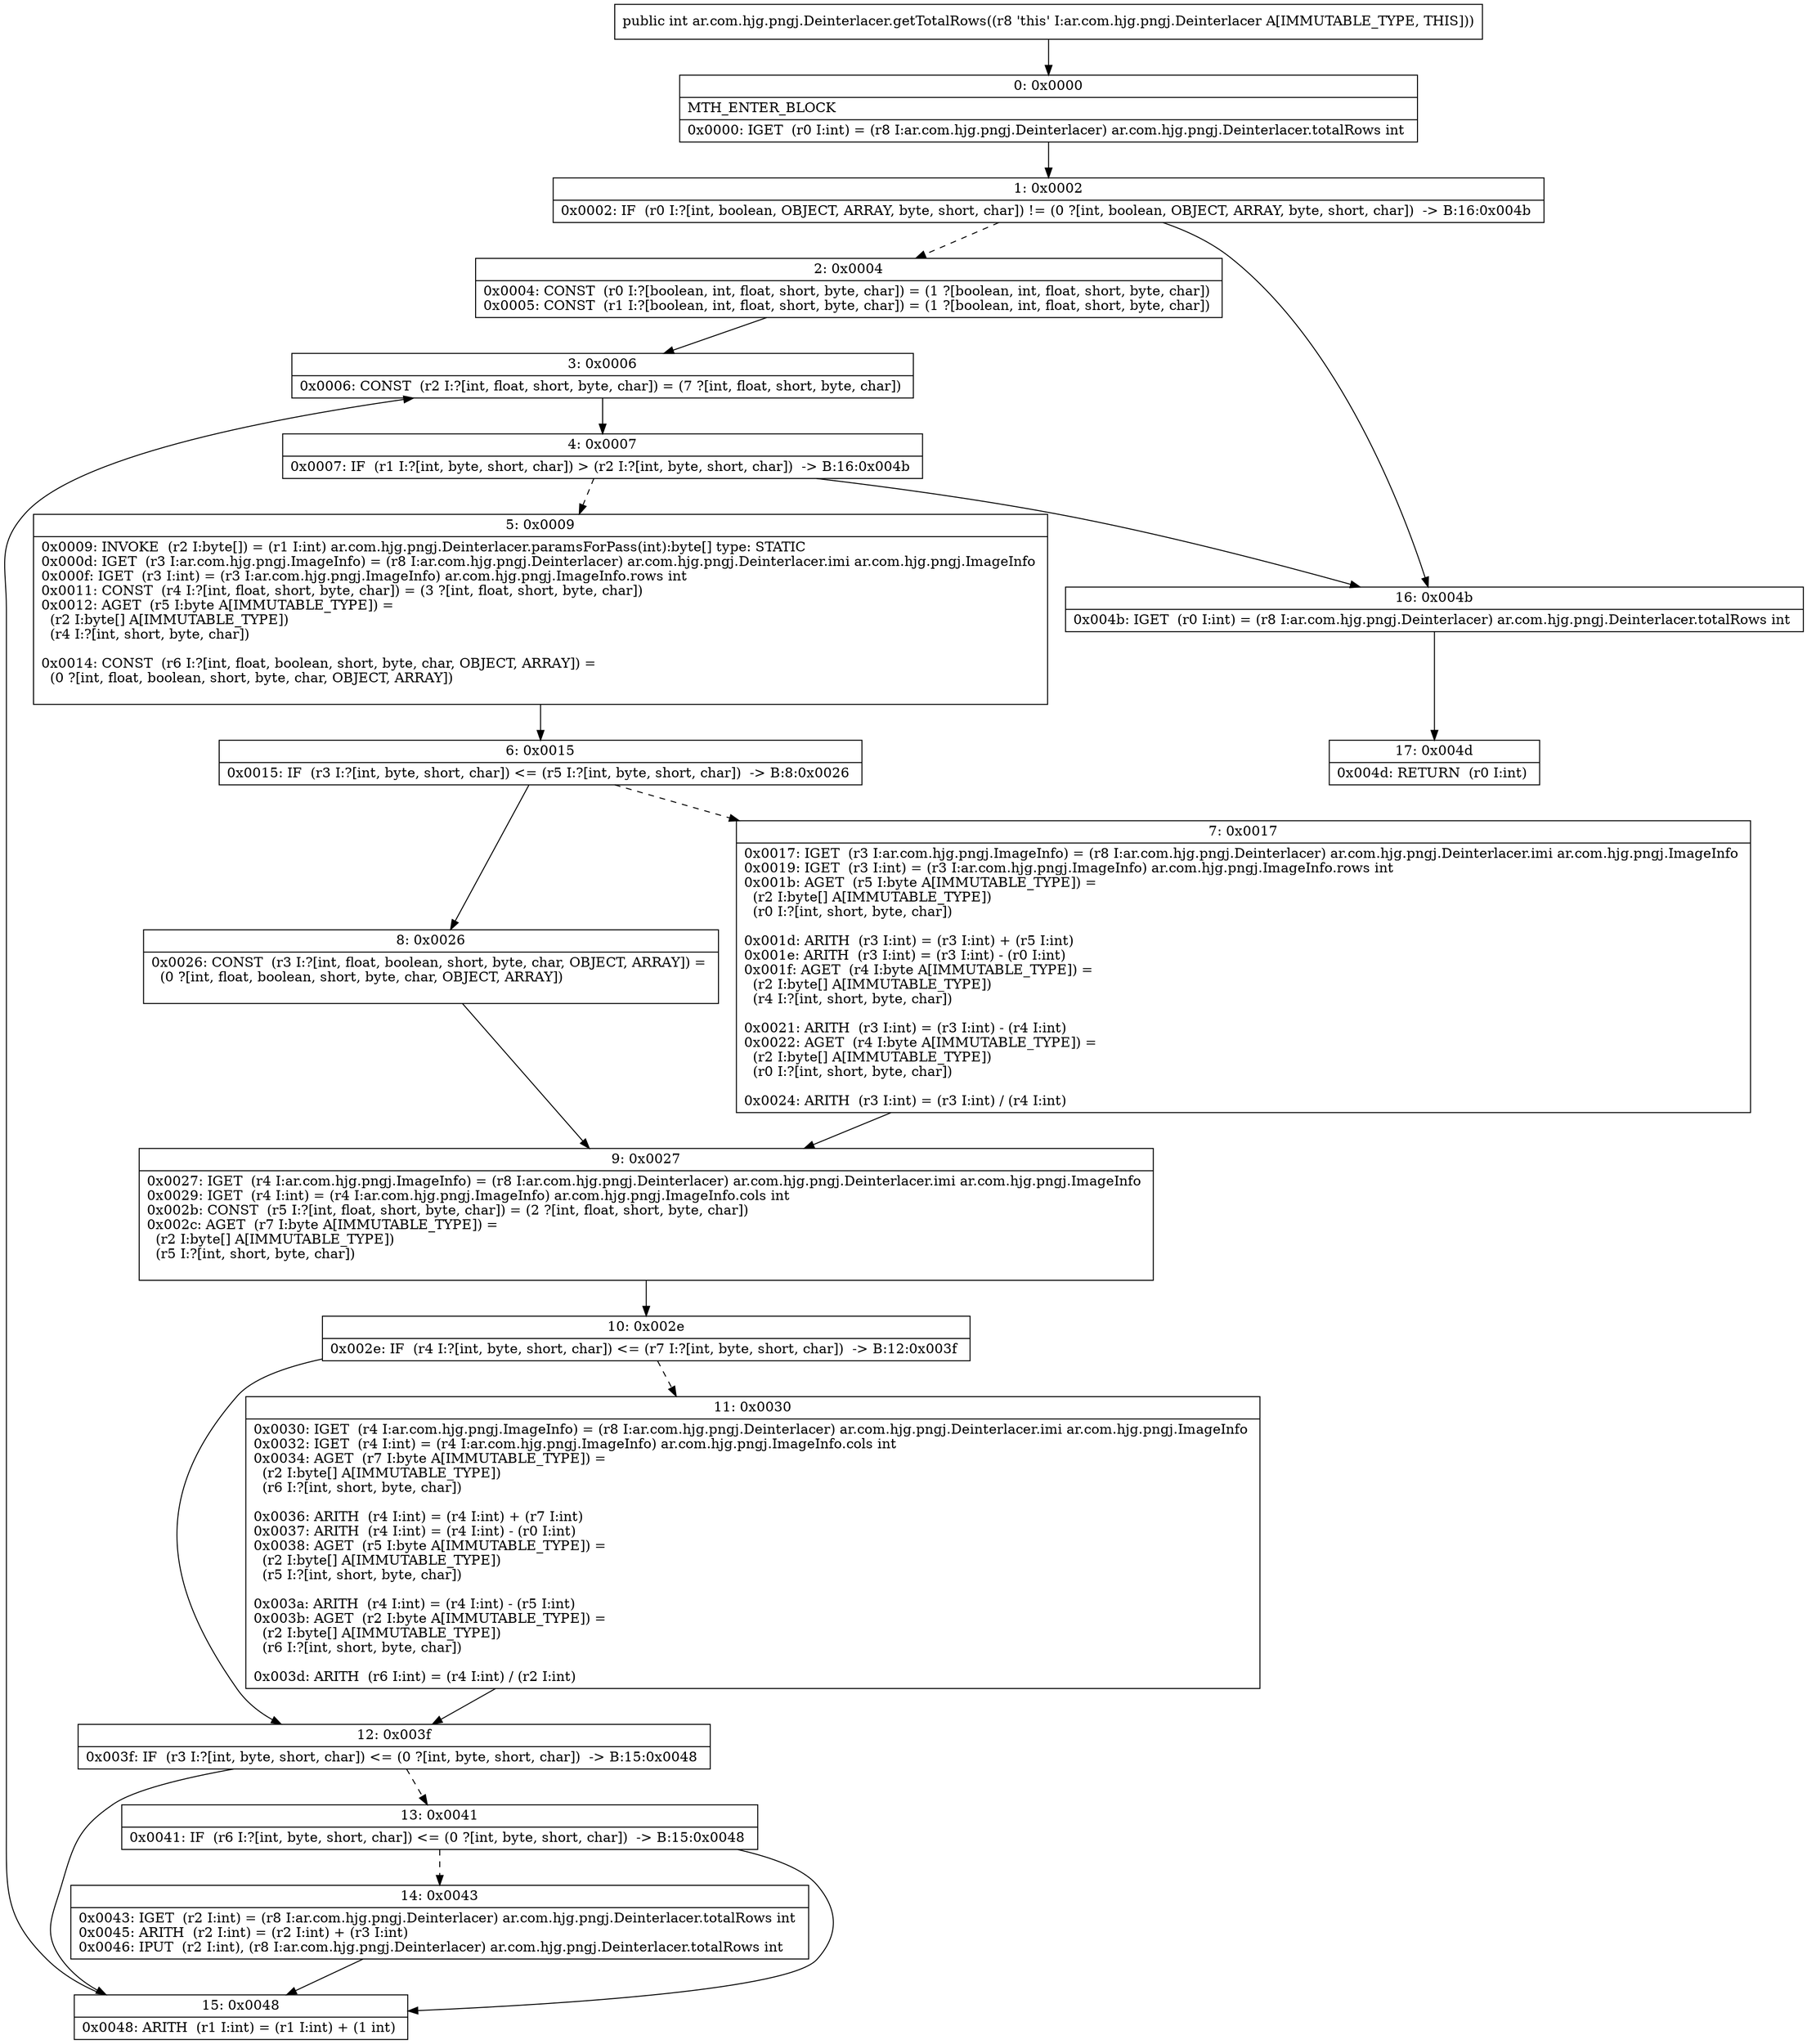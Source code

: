 digraph "CFG forar.com.hjg.pngj.Deinterlacer.getTotalRows()I" {
Node_0 [shape=record,label="{0\:\ 0x0000|MTH_ENTER_BLOCK\l|0x0000: IGET  (r0 I:int) = (r8 I:ar.com.hjg.pngj.Deinterlacer) ar.com.hjg.pngj.Deinterlacer.totalRows int \l}"];
Node_1 [shape=record,label="{1\:\ 0x0002|0x0002: IF  (r0 I:?[int, boolean, OBJECT, ARRAY, byte, short, char]) != (0 ?[int, boolean, OBJECT, ARRAY, byte, short, char])  \-\> B:16:0x004b \l}"];
Node_2 [shape=record,label="{2\:\ 0x0004|0x0004: CONST  (r0 I:?[boolean, int, float, short, byte, char]) = (1 ?[boolean, int, float, short, byte, char]) \l0x0005: CONST  (r1 I:?[boolean, int, float, short, byte, char]) = (1 ?[boolean, int, float, short, byte, char]) \l}"];
Node_3 [shape=record,label="{3\:\ 0x0006|0x0006: CONST  (r2 I:?[int, float, short, byte, char]) = (7 ?[int, float, short, byte, char]) \l}"];
Node_4 [shape=record,label="{4\:\ 0x0007|0x0007: IF  (r1 I:?[int, byte, short, char]) \> (r2 I:?[int, byte, short, char])  \-\> B:16:0x004b \l}"];
Node_5 [shape=record,label="{5\:\ 0x0009|0x0009: INVOKE  (r2 I:byte[]) = (r1 I:int) ar.com.hjg.pngj.Deinterlacer.paramsForPass(int):byte[] type: STATIC \l0x000d: IGET  (r3 I:ar.com.hjg.pngj.ImageInfo) = (r8 I:ar.com.hjg.pngj.Deinterlacer) ar.com.hjg.pngj.Deinterlacer.imi ar.com.hjg.pngj.ImageInfo \l0x000f: IGET  (r3 I:int) = (r3 I:ar.com.hjg.pngj.ImageInfo) ar.com.hjg.pngj.ImageInfo.rows int \l0x0011: CONST  (r4 I:?[int, float, short, byte, char]) = (3 ?[int, float, short, byte, char]) \l0x0012: AGET  (r5 I:byte A[IMMUTABLE_TYPE]) = \l  (r2 I:byte[] A[IMMUTABLE_TYPE])\l  (r4 I:?[int, short, byte, char])\l \l0x0014: CONST  (r6 I:?[int, float, boolean, short, byte, char, OBJECT, ARRAY]) = \l  (0 ?[int, float, boolean, short, byte, char, OBJECT, ARRAY])\l \l}"];
Node_6 [shape=record,label="{6\:\ 0x0015|0x0015: IF  (r3 I:?[int, byte, short, char]) \<= (r5 I:?[int, byte, short, char])  \-\> B:8:0x0026 \l}"];
Node_7 [shape=record,label="{7\:\ 0x0017|0x0017: IGET  (r3 I:ar.com.hjg.pngj.ImageInfo) = (r8 I:ar.com.hjg.pngj.Deinterlacer) ar.com.hjg.pngj.Deinterlacer.imi ar.com.hjg.pngj.ImageInfo \l0x0019: IGET  (r3 I:int) = (r3 I:ar.com.hjg.pngj.ImageInfo) ar.com.hjg.pngj.ImageInfo.rows int \l0x001b: AGET  (r5 I:byte A[IMMUTABLE_TYPE]) = \l  (r2 I:byte[] A[IMMUTABLE_TYPE])\l  (r0 I:?[int, short, byte, char])\l \l0x001d: ARITH  (r3 I:int) = (r3 I:int) + (r5 I:int) \l0x001e: ARITH  (r3 I:int) = (r3 I:int) \- (r0 I:int) \l0x001f: AGET  (r4 I:byte A[IMMUTABLE_TYPE]) = \l  (r2 I:byte[] A[IMMUTABLE_TYPE])\l  (r4 I:?[int, short, byte, char])\l \l0x0021: ARITH  (r3 I:int) = (r3 I:int) \- (r4 I:int) \l0x0022: AGET  (r4 I:byte A[IMMUTABLE_TYPE]) = \l  (r2 I:byte[] A[IMMUTABLE_TYPE])\l  (r0 I:?[int, short, byte, char])\l \l0x0024: ARITH  (r3 I:int) = (r3 I:int) \/ (r4 I:int) \l}"];
Node_8 [shape=record,label="{8\:\ 0x0026|0x0026: CONST  (r3 I:?[int, float, boolean, short, byte, char, OBJECT, ARRAY]) = \l  (0 ?[int, float, boolean, short, byte, char, OBJECT, ARRAY])\l \l}"];
Node_9 [shape=record,label="{9\:\ 0x0027|0x0027: IGET  (r4 I:ar.com.hjg.pngj.ImageInfo) = (r8 I:ar.com.hjg.pngj.Deinterlacer) ar.com.hjg.pngj.Deinterlacer.imi ar.com.hjg.pngj.ImageInfo \l0x0029: IGET  (r4 I:int) = (r4 I:ar.com.hjg.pngj.ImageInfo) ar.com.hjg.pngj.ImageInfo.cols int \l0x002b: CONST  (r5 I:?[int, float, short, byte, char]) = (2 ?[int, float, short, byte, char]) \l0x002c: AGET  (r7 I:byte A[IMMUTABLE_TYPE]) = \l  (r2 I:byte[] A[IMMUTABLE_TYPE])\l  (r5 I:?[int, short, byte, char])\l \l}"];
Node_10 [shape=record,label="{10\:\ 0x002e|0x002e: IF  (r4 I:?[int, byte, short, char]) \<= (r7 I:?[int, byte, short, char])  \-\> B:12:0x003f \l}"];
Node_11 [shape=record,label="{11\:\ 0x0030|0x0030: IGET  (r4 I:ar.com.hjg.pngj.ImageInfo) = (r8 I:ar.com.hjg.pngj.Deinterlacer) ar.com.hjg.pngj.Deinterlacer.imi ar.com.hjg.pngj.ImageInfo \l0x0032: IGET  (r4 I:int) = (r4 I:ar.com.hjg.pngj.ImageInfo) ar.com.hjg.pngj.ImageInfo.cols int \l0x0034: AGET  (r7 I:byte A[IMMUTABLE_TYPE]) = \l  (r2 I:byte[] A[IMMUTABLE_TYPE])\l  (r6 I:?[int, short, byte, char])\l \l0x0036: ARITH  (r4 I:int) = (r4 I:int) + (r7 I:int) \l0x0037: ARITH  (r4 I:int) = (r4 I:int) \- (r0 I:int) \l0x0038: AGET  (r5 I:byte A[IMMUTABLE_TYPE]) = \l  (r2 I:byte[] A[IMMUTABLE_TYPE])\l  (r5 I:?[int, short, byte, char])\l \l0x003a: ARITH  (r4 I:int) = (r4 I:int) \- (r5 I:int) \l0x003b: AGET  (r2 I:byte A[IMMUTABLE_TYPE]) = \l  (r2 I:byte[] A[IMMUTABLE_TYPE])\l  (r6 I:?[int, short, byte, char])\l \l0x003d: ARITH  (r6 I:int) = (r4 I:int) \/ (r2 I:int) \l}"];
Node_12 [shape=record,label="{12\:\ 0x003f|0x003f: IF  (r3 I:?[int, byte, short, char]) \<= (0 ?[int, byte, short, char])  \-\> B:15:0x0048 \l}"];
Node_13 [shape=record,label="{13\:\ 0x0041|0x0041: IF  (r6 I:?[int, byte, short, char]) \<= (0 ?[int, byte, short, char])  \-\> B:15:0x0048 \l}"];
Node_14 [shape=record,label="{14\:\ 0x0043|0x0043: IGET  (r2 I:int) = (r8 I:ar.com.hjg.pngj.Deinterlacer) ar.com.hjg.pngj.Deinterlacer.totalRows int \l0x0045: ARITH  (r2 I:int) = (r2 I:int) + (r3 I:int) \l0x0046: IPUT  (r2 I:int), (r8 I:ar.com.hjg.pngj.Deinterlacer) ar.com.hjg.pngj.Deinterlacer.totalRows int \l}"];
Node_15 [shape=record,label="{15\:\ 0x0048|0x0048: ARITH  (r1 I:int) = (r1 I:int) + (1 int) \l}"];
Node_16 [shape=record,label="{16\:\ 0x004b|0x004b: IGET  (r0 I:int) = (r8 I:ar.com.hjg.pngj.Deinterlacer) ar.com.hjg.pngj.Deinterlacer.totalRows int \l}"];
Node_17 [shape=record,label="{17\:\ 0x004d|0x004d: RETURN  (r0 I:int) \l}"];
MethodNode[shape=record,label="{public int ar.com.hjg.pngj.Deinterlacer.getTotalRows((r8 'this' I:ar.com.hjg.pngj.Deinterlacer A[IMMUTABLE_TYPE, THIS])) }"];
MethodNode -> Node_0;
Node_0 -> Node_1;
Node_1 -> Node_2[style=dashed];
Node_1 -> Node_16;
Node_2 -> Node_3;
Node_3 -> Node_4;
Node_4 -> Node_5[style=dashed];
Node_4 -> Node_16;
Node_5 -> Node_6;
Node_6 -> Node_7[style=dashed];
Node_6 -> Node_8;
Node_7 -> Node_9;
Node_8 -> Node_9;
Node_9 -> Node_10;
Node_10 -> Node_11[style=dashed];
Node_10 -> Node_12;
Node_11 -> Node_12;
Node_12 -> Node_13[style=dashed];
Node_12 -> Node_15;
Node_13 -> Node_14[style=dashed];
Node_13 -> Node_15;
Node_14 -> Node_15;
Node_15 -> Node_3;
Node_16 -> Node_17;
}

